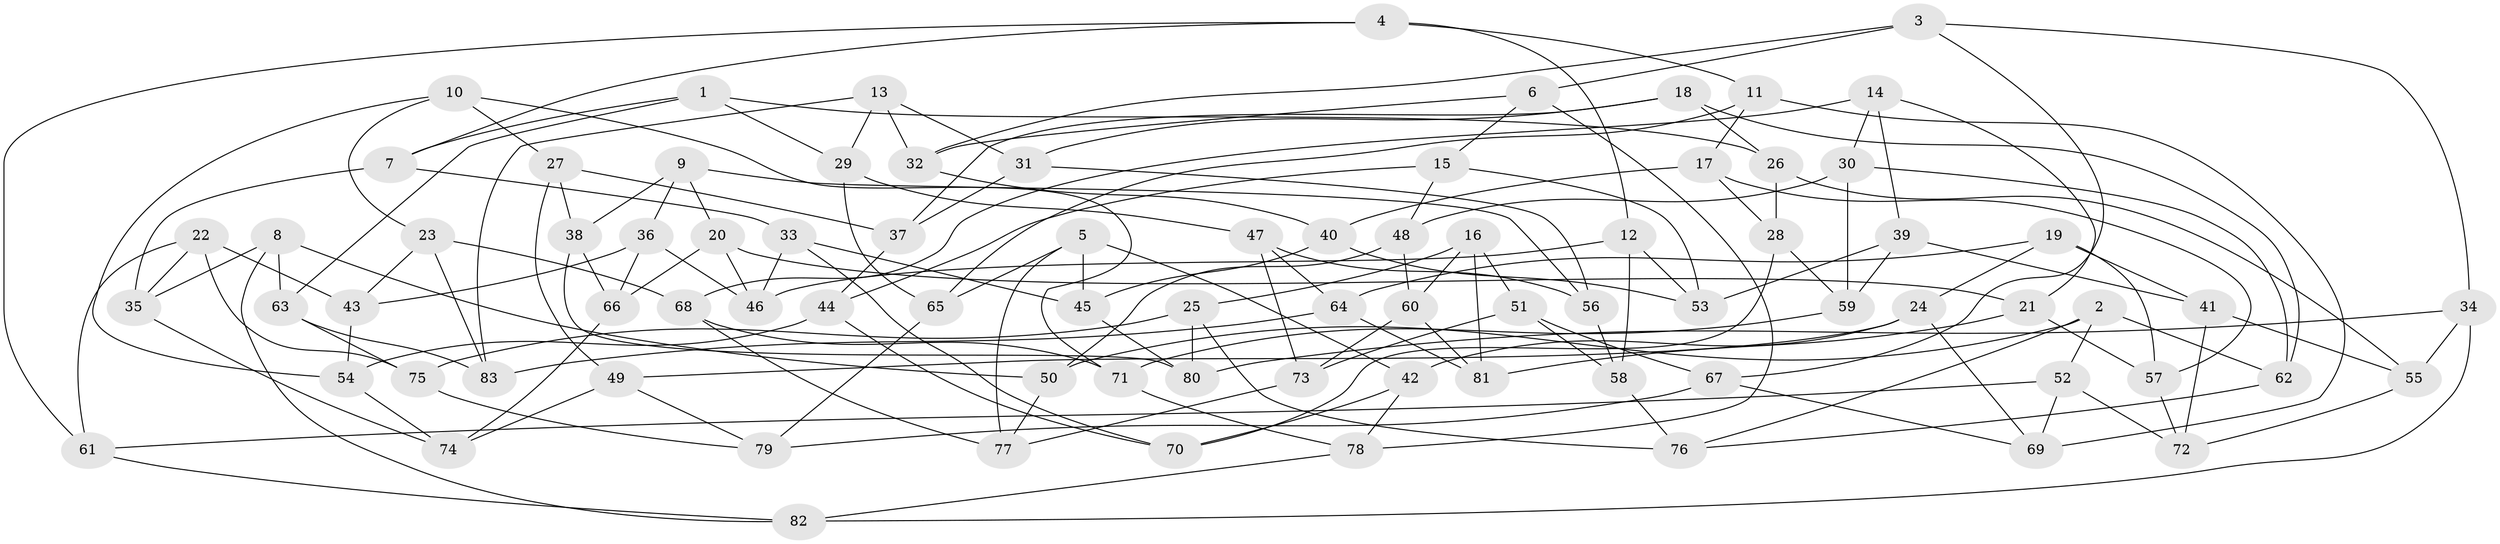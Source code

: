 // coarse degree distribution, {3: 0.10344827586206896, 4: 0.6551724137931034, 6: 0.034482758620689655, 5: 0.13793103448275862, 9: 0.017241379310344827, 12: 0.017241379310344827, 2: 0.017241379310344827, 7: 0.017241379310344827}
// Generated by graph-tools (version 1.1) at 2025/02/03/04/25 22:02:13]
// undirected, 83 vertices, 166 edges
graph export_dot {
graph [start="1"]
  node [color=gray90,style=filled];
  1;
  2;
  3;
  4;
  5;
  6;
  7;
  8;
  9;
  10;
  11;
  12;
  13;
  14;
  15;
  16;
  17;
  18;
  19;
  20;
  21;
  22;
  23;
  24;
  25;
  26;
  27;
  28;
  29;
  30;
  31;
  32;
  33;
  34;
  35;
  36;
  37;
  38;
  39;
  40;
  41;
  42;
  43;
  44;
  45;
  46;
  47;
  48;
  49;
  50;
  51;
  52;
  53;
  54;
  55;
  56;
  57;
  58;
  59;
  60;
  61;
  62;
  63;
  64;
  65;
  66;
  67;
  68;
  69;
  70;
  71;
  72;
  73;
  74;
  75;
  76;
  77;
  78;
  79;
  80;
  81;
  82;
  83;
  1 -- 29;
  1 -- 7;
  1 -- 26;
  1 -- 63;
  2 -- 76;
  2 -- 62;
  2 -- 52;
  2 -- 50;
  3 -- 6;
  3 -- 34;
  3 -- 67;
  3 -- 32;
  4 -- 7;
  4 -- 61;
  4 -- 12;
  4 -- 11;
  5 -- 42;
  5 -- 65;
  5 -- 45;
  5 -- 77;
  6 -- 32;
  6 -- 78;
  6 -- 15;
  7 -- 33;
  7 -- 35;
  8 -- 82;
  8 -- 63;
  8 -- 35;
  8 -- 50;
  9 -- 36;
  9 -- 56;
  9 -- 38;
  9 -- 20;
  10 -- 23;
  10 -- 27;
  10 -- 71;
  10 -- 54;
  11 -- 17;
  11 -- 69;
  11 -- 65;
  12 -- 46;
  12 -- 53;
  12 -- 58;
  13 -- 83;
  13 -- 32;
  13 -- 29;
  13 -- 31;
  14 -- 68;
  14 -- 21;
  14 -- 30;
  14 -- 39;
  15 -- 44;
  15 -- 53;
  15 -- 48;
  16 -- 81;
  16 -- 51;
  16 -- 25;
  16 -- 60;
  17 -- 28;
  17 -- 40;
  17 -- 57;
  18 -- 26;
  18 -- 62;
  18 -- 31;
  18 -- 37;
  19 -- 64;
  19 -- 24;
  19 -- 57;
  19 -- 41;
  20 -- 66;
  20 -- 21;
  20 -- 46;
  21 -- 81;
  21 -- 57;
  22 -- 43;
  22 -- 35;
  22 -- 75;
  22 -- 61;
  23 -- 83;
  23 -- 43;
  23 -- 68;
  24 -- 42;
  24 -- 69;
  24 -- 49;
  25 -- 80;
  25 -- 76;
  25 -- 75;
  26 -- 28;
  26 -- 55;
  27 -- 37;
  27 -- 49;
  27 -- 38;
  28 -- 59;
  28 -- 70;
  29 -- 65;
  29 -- 47;
  30 -- 59;
  30 -- 48;
  30 -- 62;
  31 -- 37;
  31 -- 56;
  32 -- 40;
  33 -- 70;
  33 -- 45;
  33 -- 46;
  34 -- 55;
  34 -- 82;
  34 -- 80;
  35 -- 74;
  36 -- 43;
  36 -- 66;
  36 -- 46;
  37 -- 44;
  38 -- 66;
  38 -- 80;
  39 -- 41;
  39 -- 53;
  39 -- 59;
  40 -- 53;
  40 -- 45;
  41 -- 55;
  41 -- 72;
  42 -- 70;
  42 -- 78;
  43 -- 54;
  44 -- 70;
  44 -- 54;
  45 -- 80;
  47 -- 73;
  47 -- 56;
  47 -- 64;
  48 -- 60;
  48 -- 50;
  49 -- 79;
  49 -- 74;
  50 -- 77;
  51 -- 73;
  51 -- 67;
  51 -- 58;
  52 -- 69;
  52 -- 61;
  52 -- 72;
  54 -- 74;
  55 -- 72;
  56 -- 58;
  57 -- 72;
  58 -- 76;
  59 -- 71;
  60 -- 73;
  60 -- 81;
  61 -- 82;
  62 -- 76;
  63 -- 83;
  63 -- 75;
  64 -- 83;
  64 -- 81;
  65 -- 79;
  66 -- 74;
  67 -- 69;
  67 -- 79;
  68 -- 77;
  68 -- 71;
  71 -- 78;
  73 -- 77;
  75 -- 79;
  78 -- 82;
}
